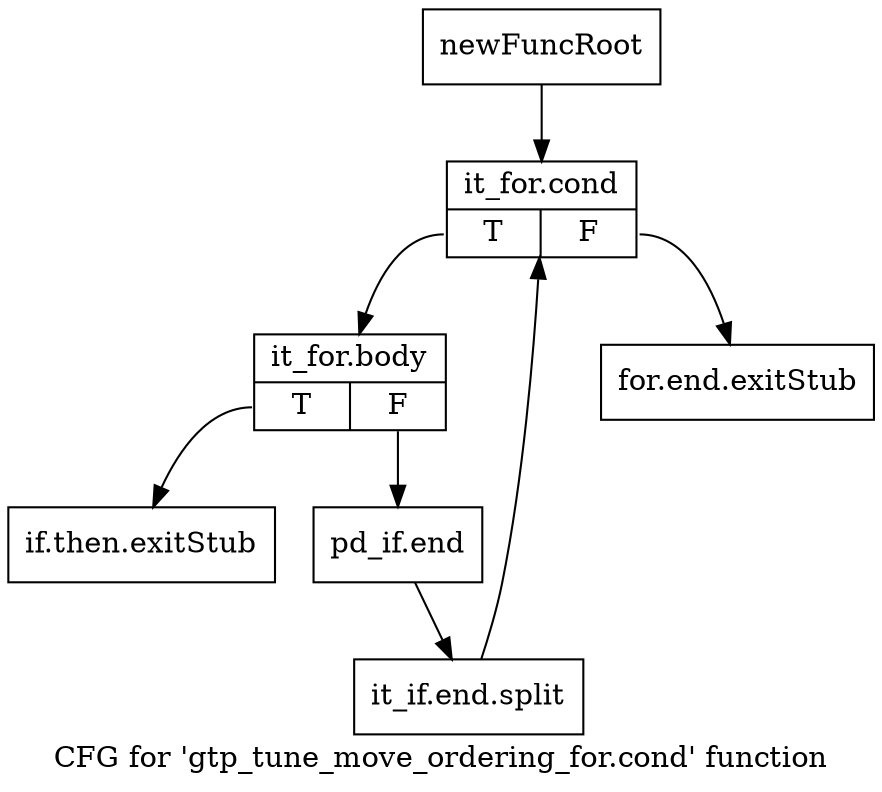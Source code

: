 digraph "CFG for 'gtp_tune_move_ordering_for.cond' function" {
	label="CFG for 'gtp_tune_move_ordering_for.cond' function";

	Node0x482fd10 [shape=record,label="{newFuncRoot}"];
	Node0x482fd10 -> Node0x482fe00;
	Node0x482fd60 [shape=record,label="{for.end.exitStub}"];
	Node0x482fdb0 [shape=record,label="{if.then.exitStub}"];
	Node0x482fe00 [shape=record,label="{it_for.cond|{<s0>T|<s1>F}}"];
	Node0x482fe00:s0 -> Node0x482fe50;
	Node0x482fe00:s1 -> Node0x482fd60;
	Node0x482fe50 [shape=record,label="{it_for.body|{<s0>T|<s1>F}}"];
	Node0x482fe50:s0 -> Node0x482fdb0;
	Node0x482fe50:s1 -> Node0x482fea0;
	Node0x482fea0 [shape=record,label="{pd_if.end}"];
	Node0x482fea0 -> Node0x55a7170;
	Node0x55a7170 [shape=record,label="{it_if.end.split}"];
	Node0x55a7170 -> Node0x482fe00;
}
